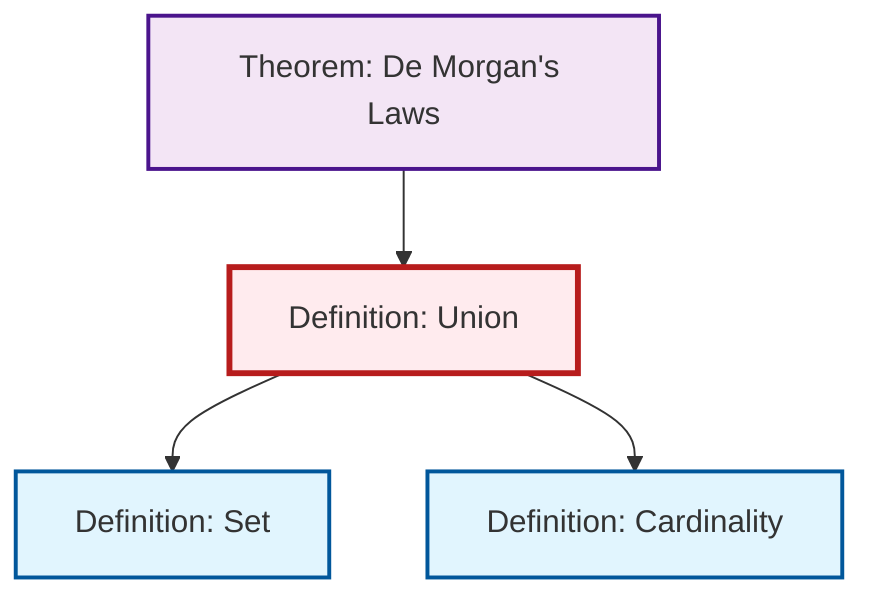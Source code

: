 graph TD
    classDef definition fill:#e1f5fe,stroke:#01579b,stroke-width:2px
    classDef theorem fill:#f3e5f5,stroke:#4a148c,stroke-width:2px
    classDef axiom fill:#fff3e0,stroke:#e65100,stroke-width:2px
    classDef example fill:#e8f5e9,stroke:#1b5e20,stroke-width:2px
    classDef current fill:#ffebee,stroke:#b71c1c,stroke-width:3px
    def-union["Definition: Union"]:::definition
    thm-de-morgan["Theorem: De Morgan's Laws"]:::theorem
    def-cardinality["Definition: Cardinality"]:::definition
    def-set["Definition: Set"]:::definition
    def-union --> def-set
    thm-de-morgan --> def-union
    def-union --> def-cardinality
    class def-union current